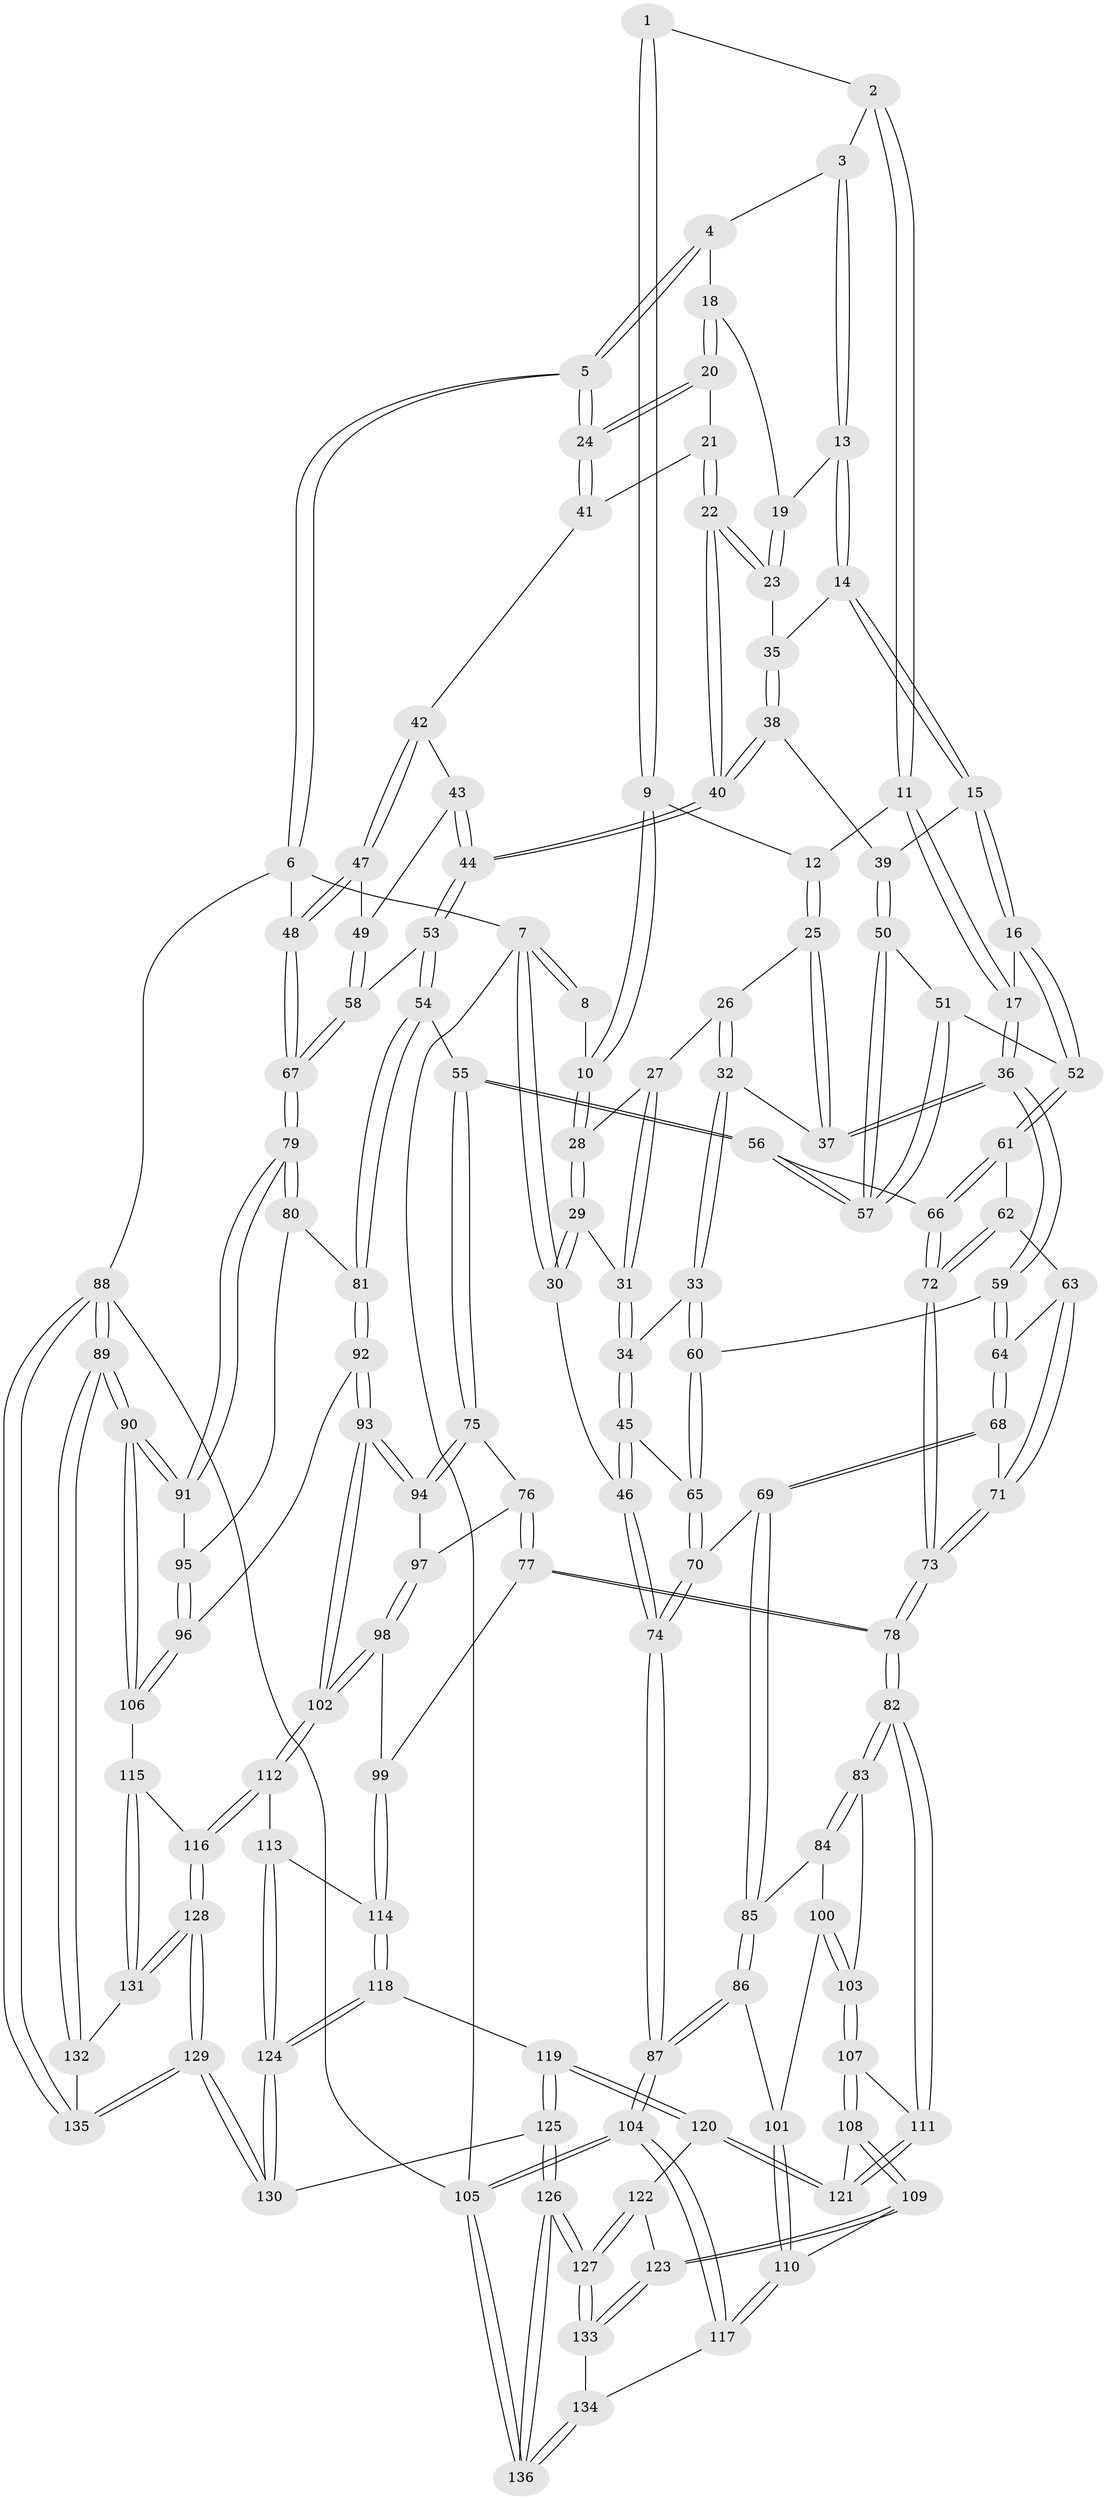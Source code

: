 // coarse degree distribution, {4: 0.3333333333333333, 3: 0.2777777777777778, 6: 0.1111111111111111, 5: 0.2037037037037037, 7: 0.037037037037037035, 2: 0.018518518518518517, 10: 0.018518518518518517}
// Generated by graph-tools (version 1.1) at 2025/04/03/04/25 22:04:22]
// undirected, 136 vertices, 337 edges
graph export_dot {
graph [start="1"]
  node [color=gray90,style=filled];
  1 [pos="+0.3418387803591417+0"];
  2 [pos="+0.4277763401374068+0"];
  3 [pos="+0.46397091182471006+0"];
  4 [pos="+0.7177825554427939+0"];
  5 [pos="+1+0"];
  6 [pos="+1+0"];
  7 [pos="+0+0"];
  8 [pos="+0.037713155051547306+0"];
  9 [pos="+0.2085110854432859+0.07363792469928641"];
  10 [pos="+0.11395906382841439+0.04974776685423295"];
  11 [pos="+0.2882259473132864+0.09834861792257275"];
  12 [pos="+0.2208590112638738+0.08846246508148252"];
  13 [pos="+0.49555376413199353+0"];
  14 [pos="+0.4967031380600568+0"];
  15 [pos="+0.48499661486478346+0.06113049357891247"];
  16 [pos="+0.4107907253085927+0.1806846723488654"];
  17 [pos="+0.32142914498961+0.20365837819041643"];
  18 [pos="+0.7449564071690937+0.06303469722892348"];
  19 [pos="+0.708211752264824+0.06991648441870052"];
  20 [pos="+0.8222979048744995+0.10014446742527758"];
  21 [pos="+0.8214559103513251+0.13091498717582514"];
  22 [pos="+0.753338084205765+0.23707655555894752"];
  23 [pos="+0.6784664450400418+0.12138624475153462"];
  24 [pos="+1+0"];
  25 [pos="+0.20304338825462648+0.12960629430633785"];
  26 [pos="+0.13038866509089878+0.10188730167866425"];
  27 [pos="+0.11828273605539975+0.08256312161138563"];
  28 [pos="+0.1137468435987223+0.050368563469297946"];
  29 [pos="+0+0.12561376167538738"];
  30 [pos="+0+0.10152050224914418"];
  31 [pos="+0.06983346083604426+0.17955008560079316"];
  32 [pos="+0.16709782678981416+0.2092960209562484"];
  33 [pos="+0.10564725839776609+0.2363781352737687"];
  34 [pos="+0.10026105798177168+0.23731319322319003"];
  35 [pos="+0.6475102273649984+0.1273725900982821"];
  36 [pos="+0.28714678528736204+0.24112298573377874"];
  37 [pos="+0.19743873874607767+0.20779307382468776"];
  38 [pos="+0.6043350356620178+0.1984370687907983"];
  39 [pos="+0.5881129596373075+0.20149843157182204"];
  40 [pos="+0.750203002913944+0.24831207596882587"];
  41 [pos="+0.8968330556464865+0.17863330336118718"];
  42 [pos="+0.9065393450114366+0.18668062000108337"];
  43 [pos="+0.904577004423254+0.23135448665939595"];
  44 [pos="+0.766460563649453+0.33480387305394593"];
  45 [pos="+0.09303951986197713+0.24511566636377036"];
  46 [pos="+0+0.43525586692106943"];
  47 [pos="+1+0.14872865631715762"];
  48 [pos="+1+0.10764967086424429"];
  49 [pos="+0.9314559697979949+0.25303043806648295"];
  50 [pos="+0.5787285574985573+0.21838761869321036"];
  51 [pos="+0.47773891938700935+0.26439601768902304"];
  52 [pos="+0.47421478121661703+0.26441692327003896"];
  53 [pos="+0.7660273356316737+0.34902283989028826"];
  54 [pos="+0.7315193270176659+0.4081119650479792"];
  55 [pos="+0.7250032175641316+0.41049137863218227"];
  56 [pos="+0.6205695319402165+0.3818001640817549"];
  57 [pos="+0.6151061549734269+0.37221238916415356"];
  58 [pos="+0.9476997844034685+0.3474002239905216"];
  59 [pos="+0.2872109232740004+0.243294046826198"];
  60 [pos="+0.1832134630470294+0.3290813180133833"];
  61 [pos="+0.434610778673288+0.3569914392877051"];
  62 [pos="+0.42140392413821337+0.3630036942355688"];
  63 [pos="+0.4171019281574592+0.36312132210772297"];
  64 [pos="+0.31092487882593844+0.3145228578069819"];
  65 [pos="+0.16126286430474376+0.3964518535252353"];
  66 [pos="+0.5478023510206962+0.4081203508613515"];
  67 [pos="+1+0.429214939402062"];
  68 [pos="+0.250279611705046+0.4385073150171707"];
  69 [pos="+0.24222271201744436+0.4429295623144343"];
  70 [pos="+0.16103390082198998+0.39886962163309475"];
  71 [pos="+0.34579697041391233+0.46223651093931106"];
  72 [pos="+0.4593005689117716+0.5687382328828205"];
  73 [pos="+0.4524548940080822+0.5941545281778385"];
  74 [pos="+0+0.4721697651415554"];
  75 [pos="+0.6973688613883751+0.46333568251536766"];
  76 [pos="+0.6204863219300091+0.5420397582013233"];
  77 [pos="+0.46265040029755106+0.6225115161152743"];
  78 [pos="+0.45514639330756995+0.6209437534191055"];
  79 [pos="+1+0.4379767193287746"];
  80 [pos="+0.8414824517927255+0.4933400431564335"];
  81 [pos="+0.7912885531096606+0.46735022167913576"];
  82 [pos="+0.43520494453816516+0.6349411478374635"];
  83 [pos="+0.35402390556067814+0.6215220560627672"];
  84 [pos="+0.2646144193027486+0.5733357081346505"];
  85 [pos="+0.23295829144336963+0.48895189955382407"];
  86 [pos="+0.0028883928973802192+0.6032733282074023"];
  87 [pos="+0+0.5847745538160148"];
  88 [pos="+1+1"];
  89 [pos="+1+1"];
  90 [pos="+1+0.6570786908814333"];
  91 [pos="+1+0.4753092392828041"];
  92 [pos="+0.7805616298221907+0.6776773995430637"];
  93 [pos="+0.7521063377603718+0.6880459377764888"];
  94 [pos="+0.7161740782862747+0.6278355741402407"];
  95 [pos="+0.8833004092259337+0.5838571411727531"];
  96 [pos="+0.8787314344600025+0.6802093693020974"];
  97 [pos="+0.6582150556796507+0.6102067414244542"];
  98 [pos="+0.6124222677558283+0.6696531196699557"];
  99 [pos="+0.48308823015551616+0.6373034756204011"];
  100 [pos="+0.15875666247205394+0.6439701420036275"];
  101 [pos="+0.10523062619608063+0.6411975096736562"];
  102 [pos="+0.7147279428628176+0.7309905672505222"];
  103 [pos="+0.22873094490524185+0.7023745842183814"];
  104 [pos="+0+0.79913835646707"];
  105 [pos="+0+1"];
  106 [pos="+0.9223186427519154+0.7111605167703735"];
  107 [pos="+0.23434807597665755+0.7376809107020658"];
  108 [pos="+0.2344326687211198+0.7536242612731331"];
  109 [pos="+0.19896265371736904+0.8226742320332682"];
  110 [pos="+0.180601573858804+0.8175279714252742"];
  111 [pos="+0.4235798363894615+0.6686596310552871"];
  112 [pos="+0.7050707580416432+0.7797902172117795"];
  113 [pos="+0.6443452942672339+0.7957674558725851"];
  114 [pos="+0.5566945961135139+0.7589339396912975"];
  115 [pos="+0.8933814153669966+0.8177228334643974"];
  116 [pos="+0.7117870644204917+0.7912118530362355"];
  117 [pos="+0+0.840978848449174"];
  118 [pos="+0.515923806339059+0.8520800089724512"];
  119 [pos="+0.40240600749222794+0.7828439312591593"];
  120 [pos="+0.3982569172102446+0.7764095556121036"];
  121 [pos="+0.3985969182223127+0.7579142358319158"];
  122 [pos="+0.3869833548385378+0.7850842245480611"];
  123 [pos="+0.2042320093587156+0.8301529846151625"];
  124 [pos="+0.5490064958808089+0.9148831480468764"];
  125 [pos="+0.42825516467986446+1"];
  126 [pos="+0.3333215975687362+1"];
  127 [pos="+0.2711195138097901+0.9351773006252572"];
  128 [pos="+0.7367854024095223+0.9168065461730416"];
  129 [pos="+0.6878604265230372+1"];
  130 [pos="+0.5500786638588182+1"];
  131 [pos="+0.8965900723574312+0.8403425084515969"];
  132 [pos="+0.914151494311258+0.8670244271966783"];
  133 [pos="+0.21438615908405972+0.8579909023453192"];
  134 [pos="+0.11553139552612929+0.9401434545976988"];
  135 [pos="+0.7693536586043018+1"];
  136 [pos="+0.25287179618382344+1"];
  1 -- 2;
  1 -- 9;
  1 -- 9;
  2 -- 3;
  2 -- 11;
  2 -- 11;
  3 -- 4;
  3 -- 13;
  3 -- 13;
  4 -- 5;
  4 -- 5;
  4 -- 18;
  5 -- 6;
  5 -- 6;
  5 -- 24;
  5 -- 24;
  6 -- 7;
  6 -- 48;
  6 -- 88;
  7 -- 8;
  7 -- 8;
  7 -- 30;
  7 -- 30;
  7 -- 105;
  8 -- 10;
  9 -- 10;
  9 -- 10;
  9 -- 12;
  10 -- 28;
  10 -- 28;
  11 -- 12;
  11 -- 17;
  11 -- 17;
  12 -- 25;
  12 -- 25;
  13 -- 14;
  13 -- 14;
  13 -- 19;
  14 -- 15;
  14 -- 15;
  14 -- 35;
  15 -- 16;
  15 -- 16;
  15 -- 39;
  16 -- 17;
  16 -- 52;
  16 -- 52;
  17 -- 36;
  17 -- 36;
  18 -- 19;
  18 -- 20;
  18 -- 20;
  19 -- 23;
  19 -- 23;
  20 -- 21;
  20 -- 24;
  20 -- 24;
  21 -- 22;
  21 -- 22;
  21 -- 41;
  22 -- 23;
  22 -- 23;
  22 -- 40;
  22 -- 40;
  23 -- 35;
  24 -- 41;
  24 -- 41;
  25 -- 26;
  25 -- 37;
  25 -- 37;
  26 -- 27;
  26 -- 32;
  26 -- 32;
  27 -- 28;
  27 -- 31;
  27 -- 31;
  28 -- 29;
  28 -- 29;
  29 -- 30;
  29 -- 30;
  29 -- 31;
  30 -- 46;
  31 -- 34;
  31 -- 34;
  32 -- 33;
  32 -- 33;
  32 -- 37;
  33 -- 34;
  33 -- 60;
  33 -- 60;
  34 -- 45;
  34 -- 45;
  35 -- 38;
  35 -- 38;
  36 -- 37;
  36 -- 37;
  36 -- 59;
  36 -- 59;
  38 -- 39;
  38 -- 40;
  38 -- 40;
  39 -- 50;
  39 -- 50;
  40 -- 44;
  40 -- 44;
  41 -- 42;
  42 -- 43;
  42 -- 47;
  42 -- 47;
  43 -- 44;
  43 -- 44;
  43 -- 49;
  44 -- 53;
  44 -- 53;
  45 -- 46;
  45 -- 46;
  45 -- 65;
  46 -- 74;
  46 -- 74;
  47 -- 48;
  47 -- 48;
  47 -- 49;
  48 -- 67;
  48 -- 67;
  49 -- 58;
  49 -- 58;
  50 -- 51;
  50 -- 57;
  50 -- 57;
  51 -- 52;
  51 -- 57;
  51 -- 57;
  52 -- 61;
  52 -- 61;
  53 -- 54;
  53 -- 54;
  53 -- 58;
  54 -- 55;
  54 -- 81;
  54 -- 81;
  55 -- 56;
  55 -- 56;
  55 -- 75;
  55 -- 75;
  56 -- 57;
  56 -- 57;
  56 -- 66;
  58 -- 67;
  58 -- 67;
  59 -- 60;
  59 -- 64;
  59 -- 64;
  60 -- 65;
  60 -- 65;
  61 -- 62;
  61 -- 66;
  61 -- 66;
  62 -- 63;
  62 -- 72;
  62 -- 72;
  63 -- 64;
  63 -- 71;
  63 -- 71;
  64 -- 68;
  64 -- 68;
  65 -- 70;
  65 -- 70;
  66 -- 72;
  66 -- 72;
  67 -- 79;
  67 -- 79;
  68 -- 69;
  68 -- 69;
  68 -- 71;
  69 -- 70;
  69 -- 85;
  69 -- 85;
  70 -- 74;
  70 -- 74;
  71 -- 73;
  71 -- 73;
  72 -- 73;
  72 -- 73;
  73 -- 78;
  73 -- 78;
  74 -- 87;
  74 -- 87;
  75 -- 76;
  75 -- 94;
  75 -- 94;
  76 -- 77;
  76 -- 77;
  76 -- 97;
  77 -- 78;
  77 -- 78;
  77 -- 99;
  78 -- 82;
  78 -- 82;
  79 -- 80;
  79 -- 80;
  79 -- 91;
  79 -- 91;
  80 -- 81;
  80 -- 95;
  81 -- 92;
  81 -- 92;
  82 -- 83;
  82 -- 83;
  82 -- 111;
  82 -- 111;
  83 -- 84;
  83 -- 84;
  83 -- 103;
  84 -- 85;
  84 -- 100;
  85 -- 86;
  85 -- 86;
  86 -- 87;
  86 -- 87;
  86 -- 101;
  87 -- 104;
  87 -- 104;
  88 -- 89;
  88 -- 89;
  88 -- 135;
  88 -- 135;
  88 -- 105;
  89 -- 90;
  89 -- 90;
  89 -- 132;
  89 -- 132;
  90 -- 91;
  90 -- 91;
  90 -- 106;
  90 -- 106;
  91 -- 95;
  92 -- 93;
  92 -- 93;
  92 -- 96;
  93 -- 94;
  93 -- 94;
  93 -- 102;
  93 -- 102;
  94 -- 97;
  95 -- 96;
  95 -- 96;
  96 -- 106;
  96 -- 106;
  97 -- 98;
  97 -- 98;
  98 -- 99;
  98 -- 102;
  98 -- 102;
  99 -- 114;
  99 -- 114;
  100 -- 101;
  100 -- 103;
  100 -- 103;
  101 -- 110;
  101 -- 110;
  102 -- 112;
  102 -- 112;
  103 -- 107;
  103 -- 107;
  104 -- 105;
  104 -- 105;
  104 -- 117;
  104 -- 117;
  105 -- 136;
  105 -- 136;
  106 -- 115;
  107 -- 108;
  107 -- 108;
  107 -- 111;
  108 -- 109;
  108 -- 109;
  108 -- 121;
  109 -- 110;
  109 -- 123;
  109 -- 123;
  110 -- 117;
  110 -- 117;
  111 -- 121;
  111 -- 121;
  112 -- 113;
  112 -- 116;
  112 -- 116;
  113 -- 114;
  113 -- 124;
  113 -- 124;
  114 -- 118;
  114 -- 118;
  115 -- 116;
  115 -- 131;
  115 -- 131;
  116 -- 128;
  116 -- 128;
  117 -- 134;
  118 -- 119;
  118 -- 124;
  118 -- 124;
  119 -- 120;
  119 -- 120;
  119 -- 125;
  119 -- 125;
  120 -- 121;
  120 -- 121;
  120 -- 122;
  122 -- 123;
  122 -- 127;
  122 -- 127;
  123 -- 133;
  123 -- 133;
  124 -- 130;
  124 -- 130;
  125 -- 126;
  125 -- 126;
  125 -- 130;
  126 -- 127;
  126 -- 127;
  126 -- 136;
  126 -- 136;
  127 -- 133;
  127 -- 133;
  128 -- 129;
  128 -- 129;
  128 -- 131;
  128 -- 131;
  129 -- 130;
  129 -- 130;
  129 -- 135;
  129 -- 135;
  131 -- 132;
  132 -- 135;
  133 -- 134;
  134 -- 136;
  134 -- 136;
}
